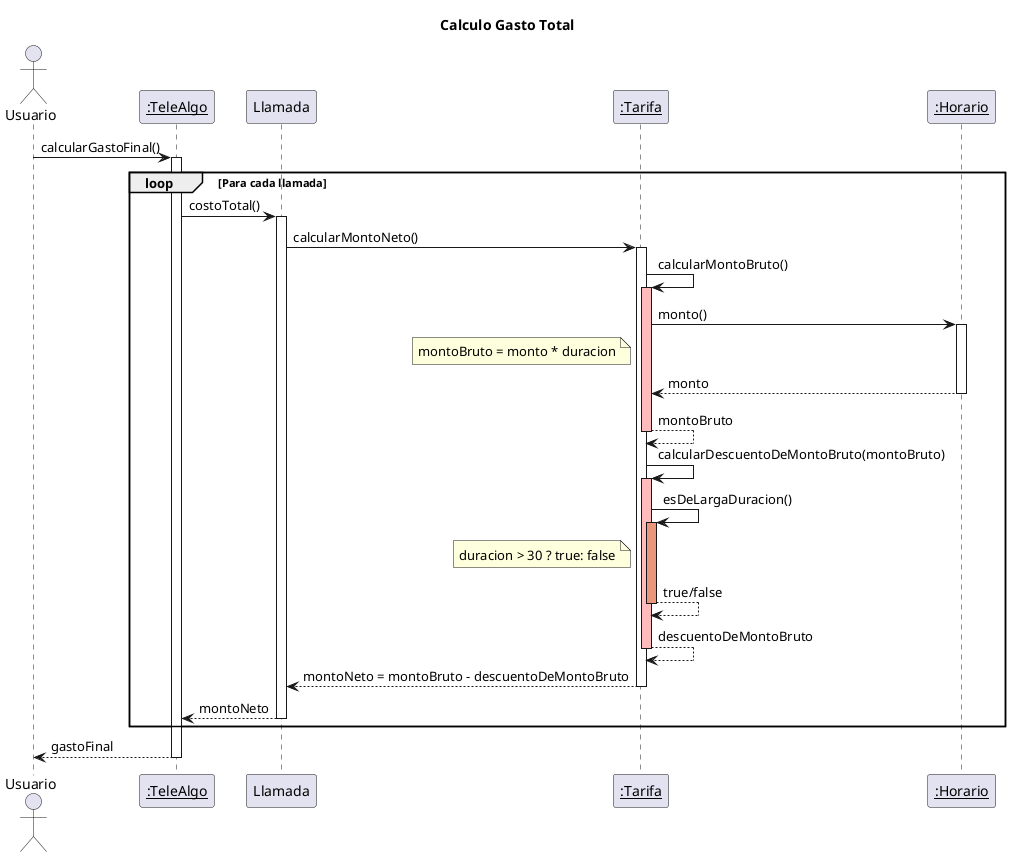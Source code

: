 @startuml

title Calculo Gasto Total

actor Usuario
participant "__:TeleAlgo__" as teleAlgo
participant "Llamada" as llamada
participant "__:Tarifa__" as tarifa
participant "__:Horario__" as horario

Usuario -> teleAlgo: calcularGastoFinal()
activate teleAlgo

loop Para cada llamada
  teleAlgo -> llamada : costoTotal()
  activate llamada
  
  llamada -> tarifa : calcularMontoNeto()
  activate tarifa

  tarifa -> tarifa ++ #FFBBBB: calcularMontoBruto()

	tarifa -> horario : monto()
	activate horario

  note left of tarifa
  	montoBruto = monto * duracion
  end note

	return monto
	return montoBruto

  tarifa -> tarifa ++ #FFBBBB: calcularDescuentoDeMontoBruto(montoBruto)
  tarifa -> tarifa ++ #DarkSalmon: esDeLargaDuracion()

  note left of tarifa
    duracion > 30 ? true: false
  end note

	return true/false
	return descuentoDeMontoBruto

	return montoNeto = montoBruto - descuentoDeMontoBruto
	return montoNeto
end

teleAlgo --> Usuario: gastoFinal

deactivate teleAlgo

@enduml
